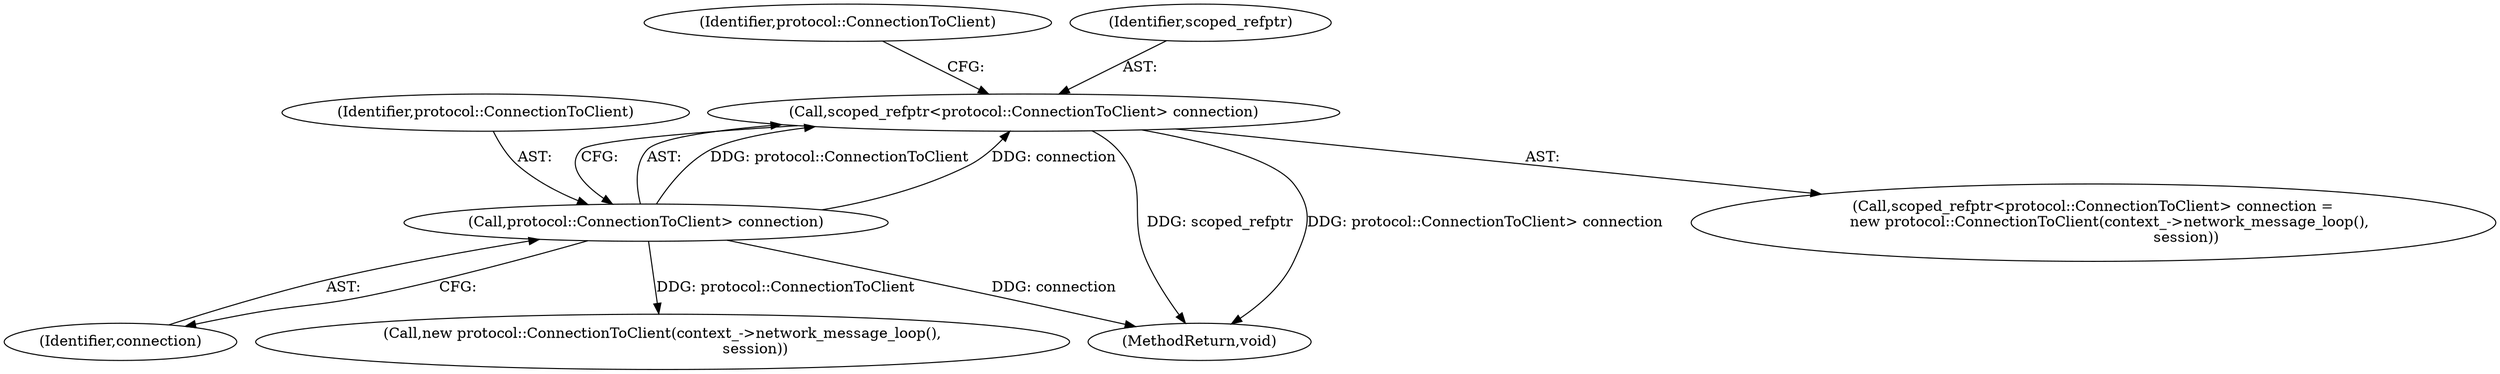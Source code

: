 digraph "0_Chrome_a46bcef82b29d30836a0f26226e3d4aca4fa9612_4@API" {
"1000200" [label="(Call,scoped_refptr<protocol::ConnectionToClient> connection)"];
"1000202" [label="(Call,protocol::ConnectionToClient> connection)"];
"1000203" [label="(Identifier,protocol::ConnectionToClient)"];
"1000199" [label="(Call,scoped_refptr<protocol::ConnectionToClient> connection =\n       new protocol::ConnectionToClient(context_->network_message_loop(),\n                                        session))"];
"1000214" [label="(MethodReturn,void)"];
"1000206" [label="(Identifier,protocol::ConnectionToClient)"];
"1000205" [label="(Call,new protocol::ConnectionToClient(context_->network_message_loop(),\n                                        session))"];
"1000204" [label="(Identifier,connection)"];
"1000202" [label="(Call,protocol::ConnectionToClient> connection)"];
"1000201" [label="(Identifier,scoped_refptr)"];
"1000200" [label="(Call,scoped_refptr<protocol::ConnectionToClient> connection)"];
"1000200" -> "1000199"  [label="AST: "];
"1000200" -> "1000202"  [label="CFG: "];
"1000201" -> "1000200"  [label="AST: "];
"1000202" -> "1000200"  [label="AST: "];
"1000206" -> "1000200"  [label="CFG: "];
"1000200" -> "1000214"  [label="DDG: scoped_refptr"];
"1000200" -> "1000214"  [label="DDG: protocol::ConnectionToClient> connection"];
"1000202" -> "1000200"  [label="DDG: protocol::ConnectionToClient"];
"1000202" -> "1000200"  [label="DDG: connection"];
"1000202" -> "1000204"  [label="CFG: "];
"1000203" -> "1000202"  [label="AST: "];
"1000204" -> "1000202"  [label="AST: "];
"1000202" -> "1000214"  [label="DDG: connection"];
"1000202" -> "1000205"  [label="DDG: protocol::ConnectionToClient"];
}
